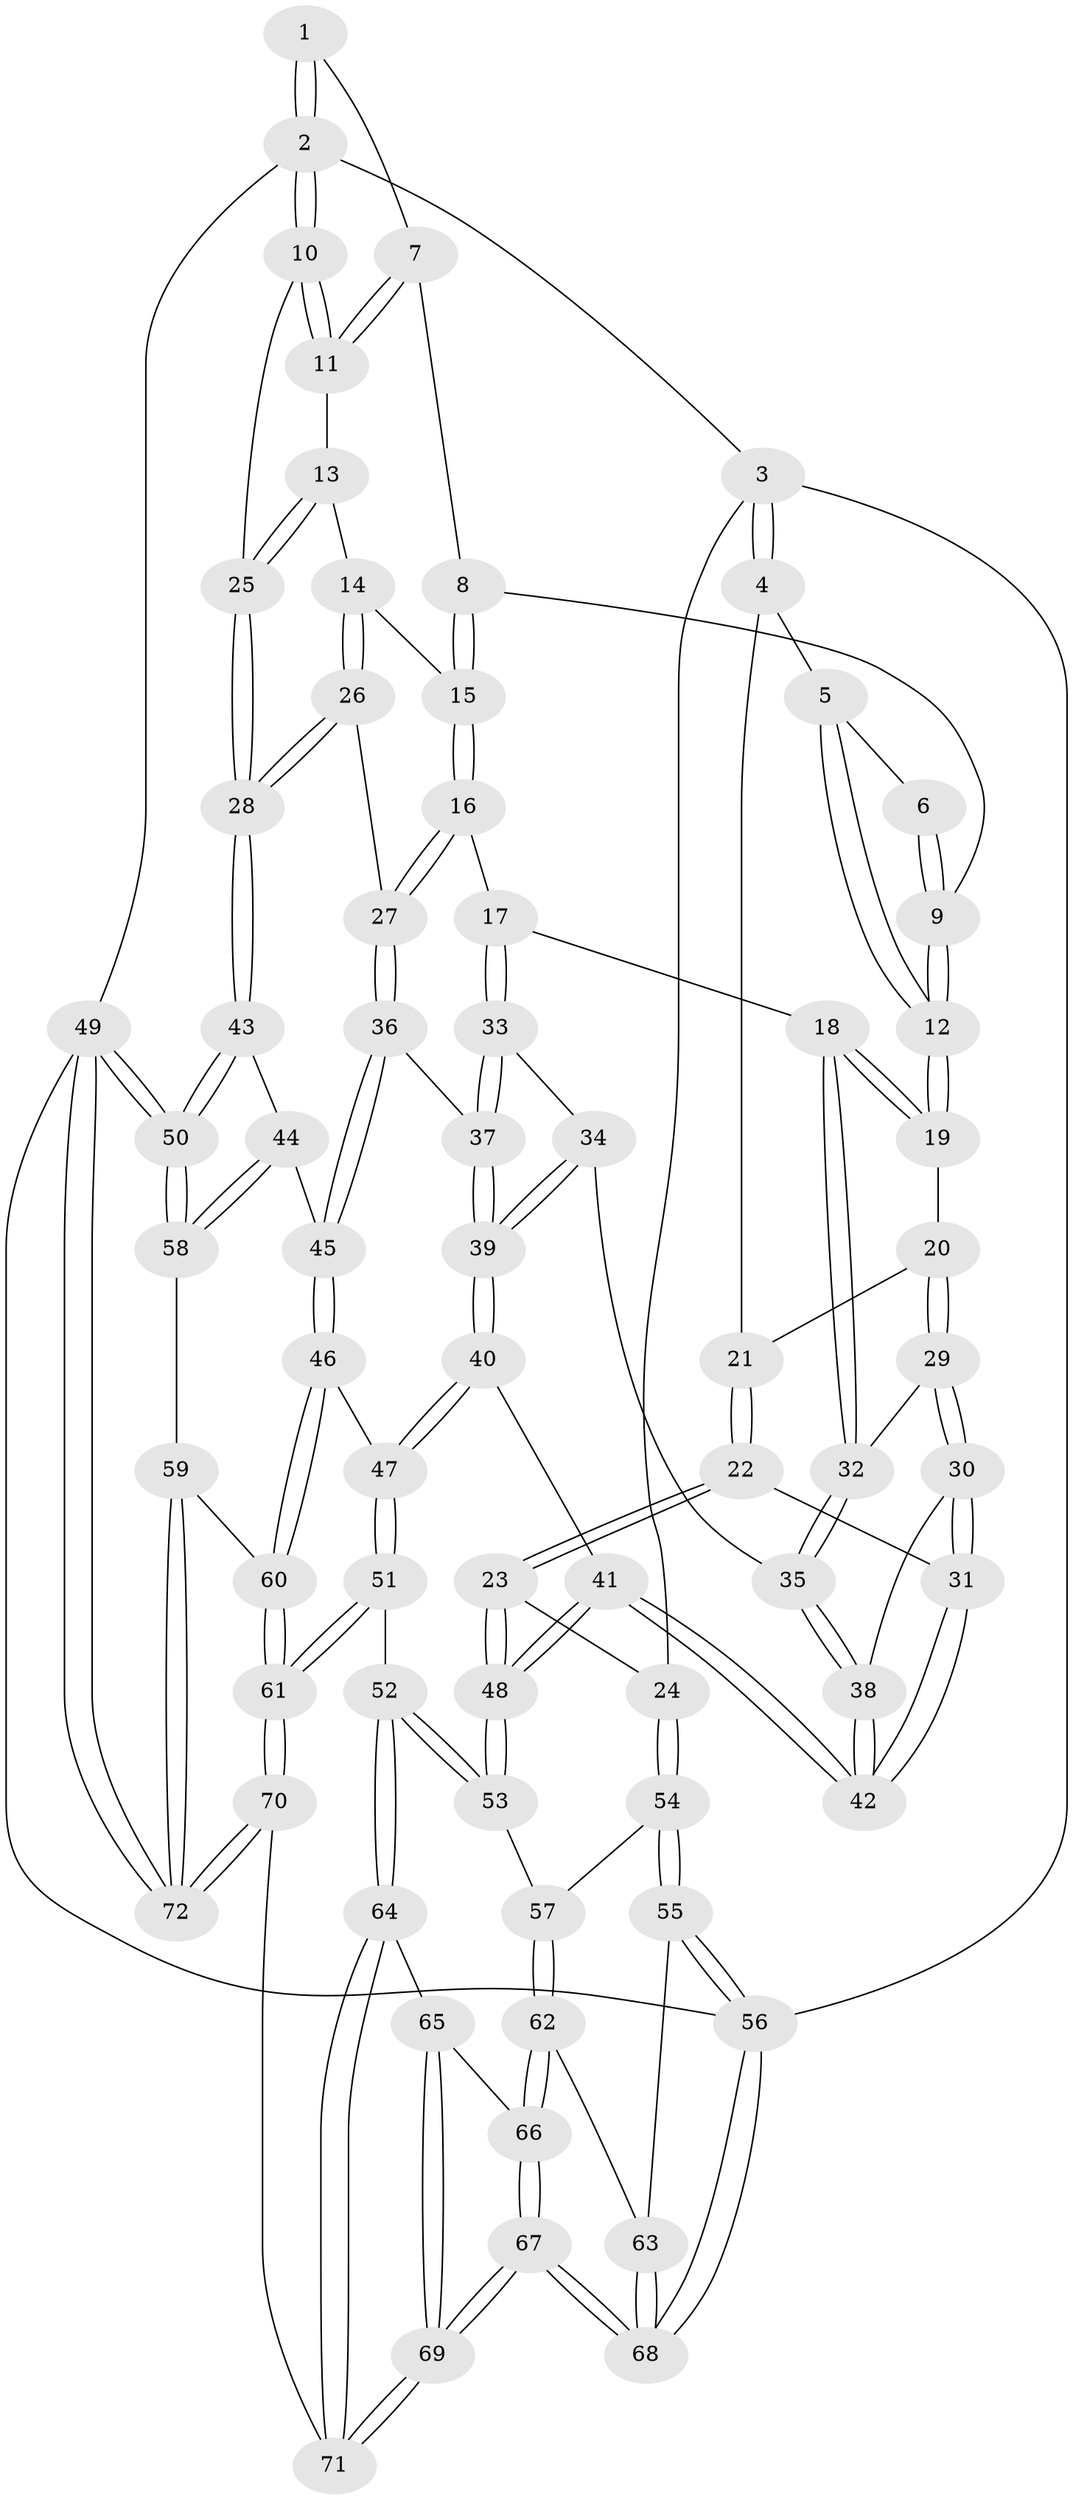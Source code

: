// Generated by graph-tools (version 1.1) at 2025/51/03/09/25 03:51:00]
// undirected, 72 vertices, 177 edges
graph export_dot {
graph [start="1"]
  node [color=gray90,style=filled];
  1 [pos="+0.9207079229117363+0"];
  2 [pos="+1+0"];
  3 [pos="+0+0"];
  4 [pos="+0.11866692554272129+0"];
  5 [pos="+0.2657461836995548+0"];
  6 [pos="+0.5767511337336608+0"];
  7 [pos="+0.8974505559174554+0"];
  8 [pos="+0.8183049835630414+0.013449458701895702"];
  9 [pos="+0.6211554764430872+0.09343861536859699"];
  10 [pos="+1+0.01596215829990874"];
  11 [pos="+0.956539893544373+0.12890667751566312"];
  12 [pos="+0.6020362791305686+0.1282266449162317"];
  13 [pos="+0.8789038491018151+0.16575661949971449"];
  14 [pos="+0.8567694835799461+0.16052818420153708"];
  15 [pos="+0.84025346445962+0.15129427652472924"];
  16 [pos="+0.7641318380180881+0.2081283897957371"];
  17 [pos="+0.6688515396263591+0.21041617450488986"];
  18 [pos="+0.6047609095307538+0.17354462956721697"];
  19 [pos="+0.6003617072713979+0.13427614826731663"];
  20 [pos="+0.27129264170616646+0.044266068358297224"];
  21 [pos="+0.20802321399055573+0"];
  22 [pos="+0.09001394059195962+0.46448559813594514"];
  23 [pos="+0.08725369818895638+0.4658291916211256"];
  24 [pos="+0+0.5025535520485406"];
  25 [pos="+1+0.40802950655841613"];
  26 [pos="+0.8836082221162851+0.4280499315362121"];
  27 [pos="+0.8222353095549217+0.4338033205782984"];
  28 [pos="+1+0.4520679801781881"];
  29 [pos="+0.3263543497235809+0.19493155293490577"];
  30 [pos="+0.30608083181613926+0.333743792926456"];
  31 [pos="+0.15712107784233767+0.44682803850794844"];
  32 [pos="+0.5370816353941859+0.23633093685901146"];
  33 [pos="+0.6805710903872556+0.3858747523679028"];
  34 [pos="+0.5370714197139173+0.3724509255418969"];
  35 [pos="+0.5289055975250065+0.36807146325208145"];
  36 [pos="+0.7845038322337692+0.45138385399092235"];
  37 [pos="+0.7601179770544708+0.4488043795019138"];
  38 [pos="+0.4395018790251883+0.40672712586869597"];
  39 [pos="+0.5954152766062808+0.561418156034353"];
  40 [pos="+0.5682029654851531+0.60343888285459"];
  41 [pos="+0.4343292165438855+0.6107943415197651"];
  42 [pos="+0.43337877972636774+0.6088234667915985"];
  43 [pos="+1+0.4941799727817672"];
  44 [pos="+0.8355735229068643+0.7164035869621567"];
  45 [pos="+0.7820067667670971+0.7124755889327757"];
  46 [pos="+0.768345938095428+0.7205587471620573"];
  47 [pos="+0.6633238096769016+0.7102366803008764"];
  48 [pos="+0.3718171649540294+0.7378891430127952"];
  49 [pos="+1+1"];
  50 [pos="+1+0.835159564699225"];
  51 [pos="+0.5430852217369918+0.8678949488447206"];
  52 [pos="+0.46282548260599427+0.8502970240042773"];
  53 [pos="+0.3708050799644201+0.7415451025759365"];
  54 [pos="+0+0.5674820239626955"];
  55 [pos="+0+0.6999041337788836"];
  56 [pos="+0+1"];
  57 [pos="+0.3681860109388438+0.7425764062129852"];
  58 [pos="+0.9567772429787551+0.8356340641180977"];
  59 [pos="+0.8634715089510874+0.942992032057694"];
  60 [pos="+0.7599661532079252+0.8759336731951226"];
  61 [pos="+0.624516481462001+0.9679206807930814"];
  62 [pos="+0.24244550042719437+0.8252801939853421"];
  63 [pos="+0.23222719894638633+0.8238634061045846"];
  64 [pos="+0.3866132812631234+0.9882168187004281"];
  65 [pos="+0.2671590490640121+0.918302756896902"];
  66 [pos="+0.2505467100368011+0.8940723592347246"];
  67 [pos="+0+1"];
  68 [pos="+0+1"];
  69 [pos="+0.22587496297280332+1"];
  70 [pos="+0.6428674656333927+1"];
  71 [pos="+0.37362490676884286+1"];
  72 [pos="+0.9158279222952096+1"];
  1 -- 2;
  1 -- 2;
  1 -- 7;
  2 -- 3;
  2 -- 10;
  2 -- 10;
  2 -- 49;
  3 -- 4;
  3 -- 4;
  3 -- 24;
  3 -- 56;
  4 -- 5;
  4 -- 21;
  5 -- 6;
  5 -- 12;
  5 -- 12;
  6 -- 9;
  6 -- 9;
  7 -- 8;
  7 -- 11;
  7 -- 11;
  8 -- 9;
  8 -- 15;
  8 -- 15;
  9 -- 12;
  9 -- 12;
  10 -- 11;
  10 -- 11;
  10 -- 25;
  11 -- 13;
  12 -- 19;
  12 -- 19;
  13 -- 14;
  13 -- 25;
  13 -- 25;
  14 -- 15;
  14 -- 26;
  14 -- 26;
  15 -- 16;
  15 -- 16;
  16 -- 17;
  16 -- 27;
  16 -- 27;
  17 -- 18;
  17 -- 33;
  17 -- 33;
  18 -- 19;
  18 -- 19;
  18 -- 32;
  18 -- 32;
  19 -- 20;
  20 -- 21;
  20 -- 29;
  20 -- 29;
  21 -- 22;
  21 -- 22;
  22 -- 23;
  22 -- 23;
  22 -- 31;
  23 -- 24;
  23 -- 48;
  23 -- 48;
  24 -- 54;
  24 -- 54;
  25 -- 28;
  25 -- 28;
  26 -- 27;
  26 -- 28;
  26 -- 28;
  27 -- 36;
  27 -- 36;
  28 -- 43;
  28 -- 43;
  29 -- 30;
  29 -- 30;
  29 -- 32;
  30 -- 31;
  30 -- 31;
  30 -- 38;
  31 -- 42;
  31 -- 42;
  32 -- 35;
  32 -- 35;
  33 -- 34;
  33 -- 37;
  33 -- 37;
  34 -- 35;
  34 -- 39;
  34 -- 39;
  35 -- 38;
  35 -- 38;
  36 -- 37;
  36 -- 45;
  36 -- 45;
  37 -- 39;
  37 -- 39;
  38 -- 42;
  38 -- 42;
  39 -- 40;
  39 -- 40;
  40 -- 41;
  40 -- 47;
  40 -- 47;
  41 -- 42;
  41 -- 42;
  41 -- 48;
  41 -- 48;
  43 -- 44;
  43 -- 50;
  43 -- 50;
  44 -- 45;
  44 -- 58;
  44 -- 58;
  45 -- 46;
  45 -- 46;
  46 -- 47;
  46 -- 60;
  46 -- 60;
  47 -- 51;
  47 -- 51;
  48 -- 53;
  48 -- 53;
  49 -- 50;
  49 -- 50;
  49 -- 72;
  49 -- 72;
  49 -- 56;
  50 -- 58;
  50 -- 58;
  51 -- 52;
  51 -- 61;
  51 -- 61;
  52 -- 53;
  52 -- 53;
  52 -- 64;
  52 -- 64;
  53 -- 57;
  54 -- 55;
  54 -- 55;
  54 -- 57;
  55 -- 56;
  55 -- 56;
  55 -- 63;
  56 -- 68;
  56 -- 68;
  57 -- 62;
  57 -- 62;
  58 -- 59;
  59 -- 60;
  59 -- 72;
  59 -- 72;
  60 -- 61;
  60 -- 61;
  61 -- 70;
  61 -- 70;
  62 -- 63;
  62 -- 66;
  62 -- 66;
  63 -- 68;
  63 -- 68;
  64 -- 65;
  64 -- 71;
  64 -- 71;
  65 -- 66;
  65 -- 69;
  65 -- 69;
  66 -- 67;
  66 -- 67;
  67 -- 68;
  67 -- 68;
  67 -- 69;
  67 -- 69;
  69 -- 71;
  69 -- 71;
  70 -- 71;
  70 -- 72;
  70 -- 72;
}
